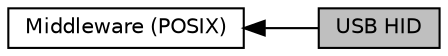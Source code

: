 digraph "USB HID"
{
  edge [fontname="Helvetica",fontsize="10",labelfontname="Helvetica",labelfontsize="10"];
  node [fontname="Helvetica",fontsize="10",shape=box];
  rankdir=LR;
  Node1 [label="USB HID",height=0.2,width=0.4,color="black", fillcolor="grey75", style="filled", fontcolor="black",tooltip="USB function HID hardware interface functions."];
  Node2 [label="Middleware (POSIX)",height=0.2,width=0.4,color="black", fillcolor="white", style="filled",URL="$d1/dc5/group__R__SW__PKG__93__POSIX__MIDDLEWARE.html",tooltip="POSIX interface middleware."];
  Node2->Node1 [shape=plaintext, dir="back", style="solid"];
}
